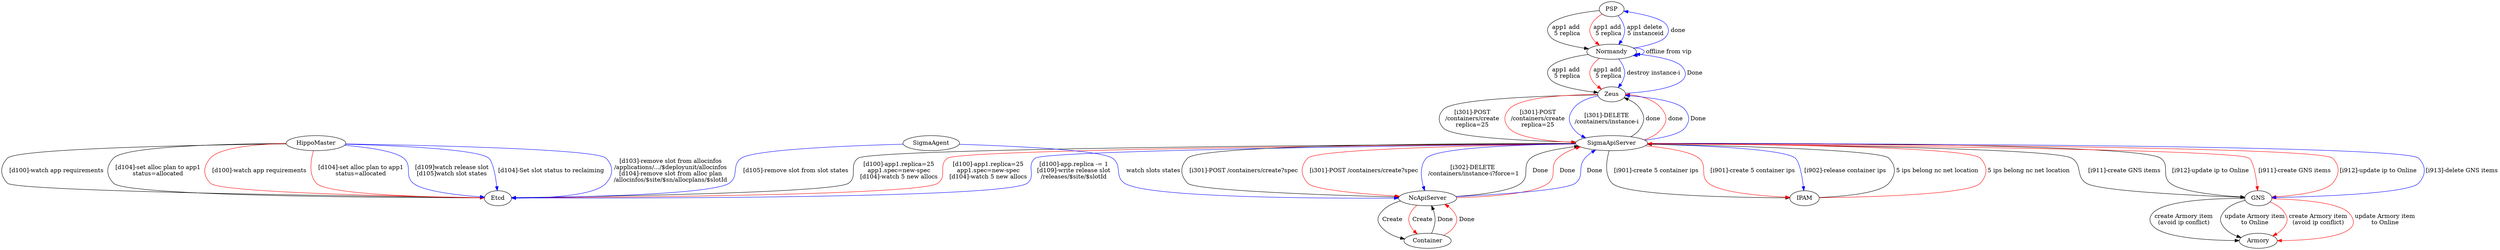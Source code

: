 digraph modules{
	center=true;
	size="800,800";
	PSP;
	Normandy;
	Zeus;
	SigmaApiServer;
	Etcd;
	HippoMaster;
	IPAM;
	SigmaAgent;
	GNS;
	NcApiServer;
	/*    SigmaApiServer->Etcd;
		  HippoMaster->Etcd;
		  SigmaApiServer->IPAM;
		  SigmaApiServer->GNS;
		  SigmaApiServer->NcApiServer;
		  SigmaApiServer->Zeus;
		  edge [color=red];
		  SigmaApiServer->Carbon;
	 */
	PSP -> Normandy [label=" app1 add \n 5 replica"];
	Normandy -> Zeus [label=" app1 add \n 5 replica"];
	Zeus -> SigmaApiServer [label=" [i301]-POST\n /containers/create\n replica=25"];
	HippoMaster -> Etcd [label=" [d100]-watch app requirements"];
	SigmaApiServer -> Etcd [label=" [d100]-app1.replica=25\n app1.spec=new-spec\n [d104]-watch 5 new allocs"];
	HippoMaster -> Etcd [label=" [d104]-set alloc plan to app1\n status=allocated"];
	SigmaApiServer -> IPAM [label=" [i901]-create 5 container ips"];
	IPAM -> SigmaApiServer [label=" 5 ips belong nc net location"];
	SigmaApiServer -> GNS [label=" [i911]-create GNS items"];
	GNS -> Armory [label=" create Armory item\n (avoid ip conflict)"];
	SigmaApiServer -> NcApiServer [label=" [i301]-POST /containers/create?spec"];
	NcApiServer -> Container [label=" Create"];
	Container -> NcApiServer [label=" Done"];
	NcApiServer -> SigmaApiServer [label=" Done"];
	SigmaApiServer -> GNS [label=" [i912]-update ip to Online"];
	GNS -> Armory [label=" update Armory item\n to Online"];
	SigmaApiServer -> Zeus [label=" done"];
	edge [color=red];

	PSP -> Normandy [label=" app1 add \n 5 replica"];
	Normandy -> Zeus [label=" app1 add \n 5 replica"];
	Zeus -> SigmaApiServer [label=" [i301]-POST\n /containers/create\n replica=25"];
	HippoMaster -> Etcd [label=" [d100]-watch app requirements"];
	SigmaApiServer -> Etcd [label=" [d100]-app1.replica=25\n app1.spec=new-spec\n [d104]-watch 5 new allocs"];
	HippoMaster -> Etcd [label=" [d104]-set alloc plan to app1\n status=allocated"];
	SigmaApiServer -> IPAM [label=" [i901]-create 5 container ips"];
	IPAM -> SigmaApiServer [label=" 5 ips belong nc net location"];
	SigmaApiServer -> GNS [label=" [i911]-create GNS items"];
	GNS -> Armory [label=" create Armory item\n (avoid ip conflict)"];
	SigmaApiServer -> NcApiServer [label=" [i301]-POST /containers/create?spec"];
	NcApiServer -> Container [label=" Create"];
	Container -> NcApiServer [label=" Done"];
	NcApiServer -> SigmaApiServer [label=" Done"];
	SigmaApiServer -> GNS [label=" [i912]-update ip to Online"];
	GNS -> Armory [label=" update Armory item\n to Online"];
	SigmaApiServer -> Zeus [label=" done"];

	edge [color=blue];

	PSP -> Normandy [label=" app1 delete \n 5 instanceid"];
	HippoMaster -> Etcd [label=" [d109]watch release slot\n [d105]watch slot states"];
	Normandy -> Normandy [label=" offline from vip"];
	Normandy -> Zeus [label=" destroy instance-i"];
	Zeus -> SigmaApiServer [label=" [i301]-DELETE\n /containers/instance-i"];
	SigmaApiServer -> Etcd [label=" [d100]-app.replica -= 1\n [d109]-write release slot\n /releases/$site/$slotId"];
	HippoMaster -> Etcd [label=" [d104]-Set slot status to reclaiming"];
	SigmaApiServer -> NcApiServer [label=" [i302]-DELETE \n /containers/instance-i?force=1"];
	NcApiServer -> SigmaApiServer [label=" Done"];
	SigmaAgent -> NcApiServer [label=" watch slots states"];
	SigmaAgent -> Etcd [label=" [d105]-remove slot from slot states"];
	SigmaApiServer -> IPAM [label=" [i902]-release container ips"];
#IPAM -> SigmaApiServer [label=" released"];
	SigmaApiServer -> GNS [label=" [i913]-delete GNS items"];
	SigmaApiServer -> Zeus [label=" Done"];
	HippoMaster -> Etcd [label=" [d103]-remove slot from allocinfos\n /applications/.../$deployunit/allocinfos\n [d104]-remove slot from alloc plan\n /allocinfos/$site/$sn/allocplans/$slotId"];
	Zeus -> Normandy [label=" Done"];
	//SigmaApiServer -> Zeus [label=" done"];
	//Zeus -> Normandy [label=" done"];
	Normandy -> PSP [label=" done"];
}
